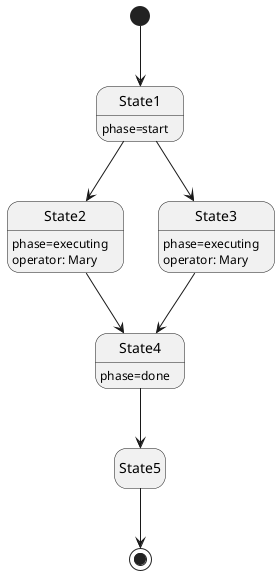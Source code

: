@startuml
'https://plantuml.com/state-diagram

hide empty description
[*] --> State1
State1: phase=start

State1 --> State2
State2: phase=executing
State2: operator: Mary

State1 --> State3
State2 --> State4
State3 --> State4
State3: phase=executing
State3: operator: Mary

State4: phase=done

State4 --> State5
State5 --> [*]

@enduml